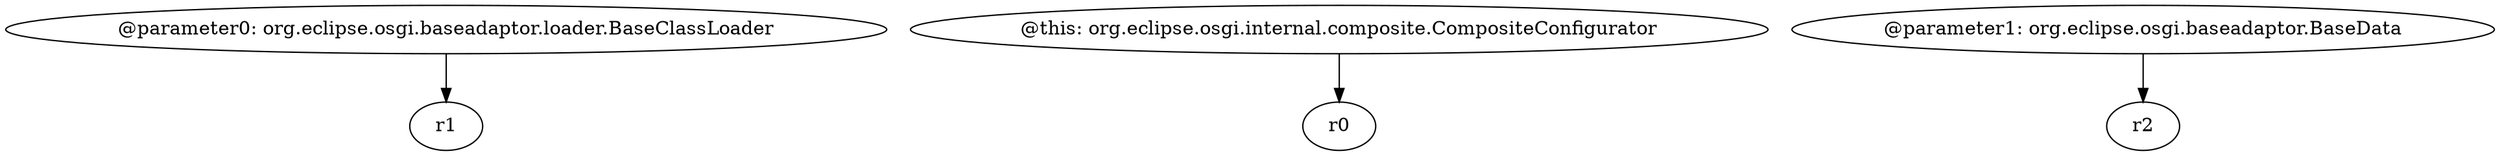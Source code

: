 digraph g {
0[label="@parameter0: org.eclipse.osgi.baseadaptor.loader.BaseClassLoader"]
1[label="r1"]
0->1[label=""]
2[label="@this: org.eclipse.osgi.internal.composite.CompositeConfigurator"]
3[label="r0"]
2->3[label=""]
4[label="@parameter1: org.eclipse.osgi.baseadaptor.BaseData"]
5[label="r2"]
4->5[label=""]
}